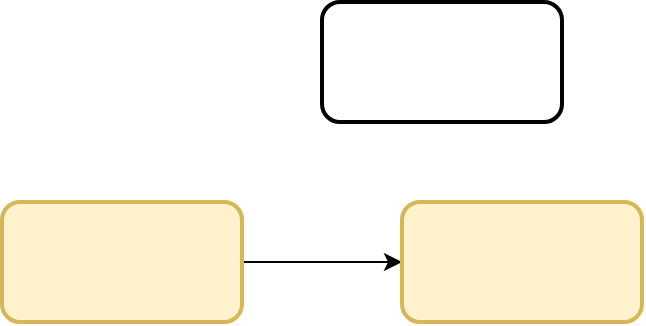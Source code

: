 <mxfile version="12.2.4" pages="1"><diagram id="ngORDZRCJFHuF-LBRTyN" name="第 1 页"><mxGraphModel dx="1007" dy="765" grid="1" gridSize="10" guides="1" tooltips="1" connect="1" arrows="1" fold="1" page="1" pageScale="1" pageWidth="827" pageHeight="1169" math="0" shadow="0"><root><mxCell id="0"/><mxCell id="1" parent="0"/><mxCell id="4" value="" style="edgeStyle=orthogonalEdgeStyle;rounded=0;orthogonalLoop=1;jettySize=auto;html=1;" edge="1" parent="1" source="2" target="3"><mxGeometry relative="1" as="geometry"/></mxCell><mxCell id="2" value="" style="rounded=1;whiteSpace=wrap;html=1;fillColor=#fff2cc;strokeColor=#d6b656;strokeWidth=2;" vertex="1" parent="1"><mxGeometry x="40" y="240" width="120" height="60" as="geometry"/></mxCell><mxCell id="3" value="" style="rounded=1;whiteSpace=wrap;html=1;fillColor=#fff2cc;strokeColor=#d6b656;strokeWidth=2;" vertex="1" parent="1"><mxGeometry x="240" y="240" width="120" height="60" as="geometry"/></mxCell><mxCell id="5" value="" style="rounded=1;whiteSpace=wrap;html=1;strokeWidth=2;" vertex="1" parent="1"><mxGeometry x="200" y="140" width="120" height="60" as="geometry"/></mxCell></root></mxGraphModel></diagram></mxfile>